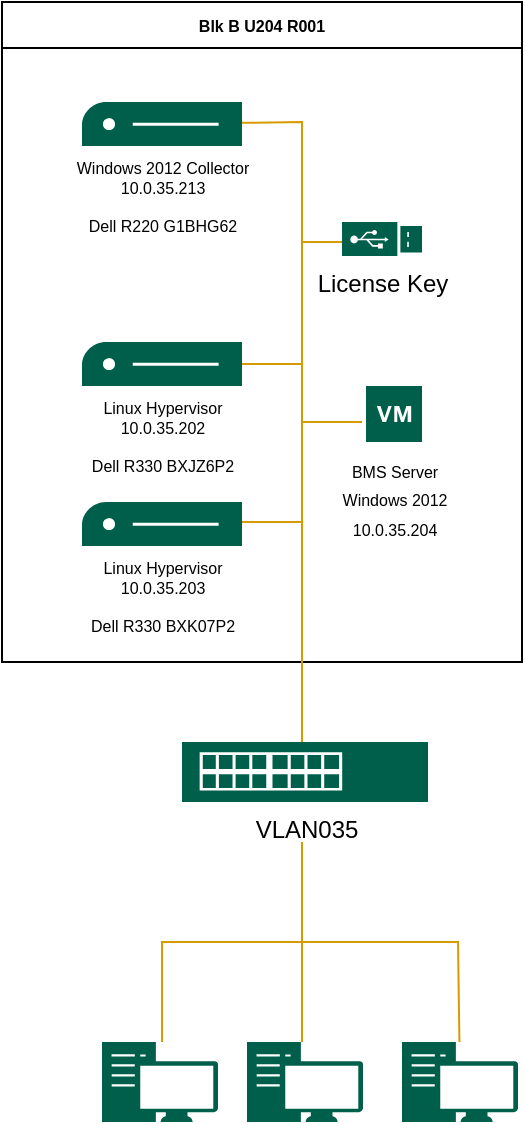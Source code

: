 <mxfile version="27.1.5">
  <diagram name="Page-1" id="30IPoQUe5PhMuz9bBw74">
    <mxGraphModel dx="715" dy="377" grid="1" gridSize="10" guides="1" tooltips="1" connect="1" arrows="1" fold="1" page="1" pageScale="1" pageWidth="1169" pageHeight="827" math="0" shadow="0">
      <root>
        <mxCell id="0" />
        <mxCell id="1" parent="0" />
        <mxCell id="gJbRsyjgmgIFXHLUVnTs-1" value="Blk B U204 R001" style="swimlane;whiteSpace=wrap;html=1;fontSize=8;" vertex="1" parent="1">
          <mxGeometry x="130" y="110" width="260" height="330" as="geometry" />
        </mxCell>
        <mxCell id="gJbRsyjgmgIFXHLUVnTs-3" value="Windows 2012 Collector&lt;br&gt;10.0.35.213&lt;div&gt;&lt;br&gt;Dell R220 G1BHG62&lt;/div&gt;" style="sketch=0;pointerEvents=1;shadow=0;dashed=0;html=1;strokeColor=none;fillColor=#005F4B;labelPosition=center;verticalLabelPosition=bottom;verticalAlign=top;align=center;outlineConnect=0;shape=mxgraph.veeam2.1u_server;fontSize=8;" vertex="1" parent="gJbRsyjgmgIFXHLUVnTs-1">
          <mxGeometry x="40" y="50" width="80" height="22" as="geometry" />
        </mxCell>
        <mxCell id="gJbRsyjgmgIFXHLUVnTs-4" value="Linux Hypervisor&lt;br&gt;10.0.35.202&lt;div&gt;&lt;br&gt;Dell R330 BXJZ6P2&lt;/div&gt;" style="sketch=0;pointerEvents=1;shadow=0;dashed=0;html=1;strokeColor=none;fillColor=#005F4B;labelPosition=center;verticalLabelPosition=bottom;verticalAlign=top;align=center;outlineConnect=0;shape=mxgraph.veeam2.1u_server;fontSize=8;" vertex="1" parent="gJbRsyjgmgIFXHLUVnTs-1">
          <mxGeometry x="40" y="170" width="80" height="22" as="geometry" />
        </mxCell>
        <mxCell id="gJbRsyjgmgIFXHLUVnTs-7" value="License Key" style="sketch=0;pointerEvents=1;shadow=0;dashed=0;html=1;strokeColor=none;fillColor=#005F4B;labelPosition=center;verticalLabelPosition=bottom;verticalAlign=top;align=center;outlineConnect=0;shape=mxgraph.veeam2.usb_drive;" vertex="1" parent="gJbRsyjgmgIFXHLUVnTs-1">
          <mxGeometry x="170" y="110" width="40" height="17" as="geometry" />
        </mxCell>
        <mxCell id="gJbRsyjgmgIFXHLUVnTs-25" value="Linux Hypervisor&lt;br&gt;10.0.35.203&lt;div&gt;&lt;br&gt;Dell R330 BXK07P2&lt;/div&gt;" style="sketch=0;pointerEvents=1;shadow=0;dashed=0;html=1;strokeColor=none;fillColor=#005F4B;labelPosition=center;verticalLabelPosition=bottom;verticalAlign=top;align=center;outlineConnect=0;shape=mxgraph.veeam2.1u_server;fontSize=8;" vertex="1" parent="gJbRsyjgmgIFXHLUVnTs-1">
          <mxGeometry x="40" y="250" width="80" height="22" as="geometry" />
        </mxCell>
        <mxCell id="gJbRsyjgmgIFXHLUVnTs-26" value="&lt;font style=&quot;font-size: 8px;&quot;&gt;BMS Server&lt;br&gt;Windows 2012&lt;br&gt;&lt;/font&gt;&lt;div&gt;&lt;font style=&quot;font-size: 8px;&quot;&gt;10.0.35.204&lt;/font&gt;&lt;/div&gt;" style="sketch=0;pointerEvents=1;shadow=0;dashed=0;html=1;strokeColor=none;fillColor=#005F4B;labelPosition=center;verticalLabelPosition=bottom;verticalAlign=top;align=center;outlineConnect=0;shape=mxgraph.veeam2.virtual_machine;" vertex="1" parent="gJbRsyjgmgIFXHLUVnTs-1">
          <mxGeometry x="182" y="192" width="28.0" height="28.0" as="geometry" />
        </mxCell>
        <mxCell id="gJbRsyjgmgIFXHLUVnTs-9" value="" style="sketch=0;pointerEvents=1;shadow=0;dashed=0;html=1;strokeColor=none;fillColor=#005F4B;labelPosition=center;verticalLabelPosition=bottom;verticalAlign=top;align=center;outlineConnect=0;shape=mxgraph.veeam2.workstation;" vertex="1" parent="1">
          <mxGeometry x="180" y="630" width="58" height="40" as="geometry" />
        </mxCell>
        <mxCell id="gJbRsyjgmgIFXHLUVnTs-10" value="" style="sketch=0;pointerEvents=1;shadow=0;dashed=0;html=1;strokeColor=none;fillColor=#005F4B;labelPosition=center;verticalLabelPosition=bottom;verticalAlign=top;align=center;outlineConnect=0;shape=mxgraph.veeam2.workstation;" vertex="1" parent="1">
          <mxGeometry x="252.5" y="630" width="58" height="40" as="geometry" />
        </mxCell>
        <mxCell id="gJbRsyjgmgIFXHLUVnTs-11" value="" style="sketch=0;pointerEvents=1;shadow=0;dashed=0;html=1;strokeColor=none;fillColor=#005F4B;labelPosition=center;verticalLabelPosition=bottom;verticalAlign=top;align=center;outlineConnect=0;shape=mxgraph.veeam2.workstation;" vertex="1" parent="1">
          <mxGeometry x="330" y="630" width="58" height="40" as="geometry" />
        </mxCell>
        <mxCell id="gJbRsyjgmgIFXHLUVnTs-12" value="" style="endArrow=none;html=1;rounded=0;fillColor=#ffe6cc;strokeColor=#d79b00;" edge="1" parent="1" source="gJbRsyjgmgIFXHLUVnTs-3">
          <mxGeometry width="50" height="50" relative="1" as="geometry">
            <mxPoint x="250" y="170" as="sourcePoint" />
            <mxPoint x="280" y="440" as="targetPoint" />
            <Array as="points">
              <mxPoint x="280" y="170" />
            </Array>
          </mxGeometry>
        </mxCell>
        <mxCell id="gJbRsyjgmgIFXHLUVnTs-13" value="" style="endArrow=none;html=1;rounded=0;fillColor=#ffe6cc;strokeColor=#d79b00;" edge="1" parent="1" source="gJbRsyjgmgIFXHLUVnTs-4">
          <mxGeometry width="50" height="50" relative="1" as="geometry">
            <mxPoint x="400" y="350" as="sourcePoint" />
            <mxPoint x="280" y="440" as="targetPoint" />
            <Array as="points">
              <mxPoint x="280" y="291" />
            </Array>
          </mxGeometry>
        </mxCell>
        <mxCell id="gJbRsyjgmgIFXHLUVnTs-14" value="" style="endArrow=none;html=1;rounded=0;fillColor=#ffe6cc;strokeColor=#d79b00;" edge="1" parent="1">
          <mxGeometry width="50" height="50" relative="1" as="geometry">
            <mxPoint x="300" y="230" as="sourcePoint" />
            <mxPoint x="280" y="440" as="targetPoint" />
            <Array as="points">
              <mxPoint x="280" y="230" />
            </Array>
          </mxGeometry>
        </mxCell>
        <mxCell id="gJbRsyjgmgIFXHLUVnTs-17" value="" style="endArrow=none;html=1;rounded=0;fillColor=#ffe6cc;strokeColor=#d79b00;" edge="1" parent="1">
          <mxGeometry width="50" height="50" relative="1" as="geometry">
            <mxPoint x="280" y="580" as="sourcePoint" />
            <mxPoint x="210" y="630" as="targetPoint" />
            <Array as="points">
              <mxPoint x="210" y="580" />
            </Array>
          </mxGeometry>
        </mxCell>
        <mxCell id="gJbRsyjgmgIFXHLUVnTs-18" value="" style="endArrow=none;html=1;rounded=0;fillColor=#ffe6cc;strokeColor=#d79b00;" edge="1" parent="1">
          <mxGeometry width="50" height="50" relative="1" as="geometry">
            <mxPoint x="280" y="580" as="sourcePoint" />
            <mxPoint x="280" y="630" as="targetPoint" />
            <Array as="points" />
          </mxGeometry>
        </mxCell>
        <mxCell id="gJbRsyjgmgIFXHLUVnTs-19" value="" style="endArrow=none;html=1;rounded=0;fillColor=#ffe6cc;strokeColor=#d79b00;" edge="1" parent="1" target="gJbRsyjgmgIFXHLUVnTs-11">
          <mxGeometry width="50" height="50" relative="1" as="geometry">
            <mxPoint x="280" y="530" as="sourcePoint" />
            <mxPoint x="358" y="620" as="targetPoint" />
            <Array as="points">
              <mxPoint x="280" y="550" />
              <mxPoint x="280" y="580" />
              <mxPoint x="358" y="580" />
            </Array>
          </mxGeometry>
        </mxCell>
        <mxCell id="gJbRsyjgmgIFXHLUVnTs-16" value="VLAN035" style="sketch=0;pointerEvents=1;shadow=0;dashed=0;html=1;strokeColor=none;fillColor=#005F4B;labelPosition=center;verticalLabelPosition=bottom;verticalAlign=top;align=center;outlineConnect=0;shape=mxgraph.veeam2.physical_switch;" vertex="1" parent="1">
          <mxGeometry x="220" y="480" width="123" height="30" as="geometry" />
        </mxCell>
        <mxCell id="gJbRsyjgmgIFXHLUVnTs-27" value="" style="endArrow=none;html=1;rounded=0;fillColor=#ffe6cc;strokeColor=#d79b00;" edge="1" parent="1">
          <mxGeometry width="50" height="50" relative="1" as="geometry">
            <mxPoint x="310" y="320" as="sourcePoint" />
            <mxPoint x="280" y="480" as="targetPoint" />
            <Array as="points">
              <mxPoint x="280" y="320" />
            </Array>
          </mxGeometry>
        </mxCell>
        <mxCell id="gJbRsyjgmgIFXHLUVnTs-28" value="" style="endArrow=none;html=1;rounded=0;fillColor=#ffe6cc;strokeColor=#d79b00;" edge="1" parent="1">
          <mxGeometry width="50" height="50" relative="1" as="geometry">
            <mxPoint x="250" y="370" as="sourcePoint" />
            <mxPoint x="280" y="480" as="targetPoint" />
            <Array as="points">
              <mxPoint x="280" y="370" />
            </Array>
          </mxGeometry>
        </mxCell>
      </root>
    </mxGraphModel>
  </diagram>
</mxfile>
